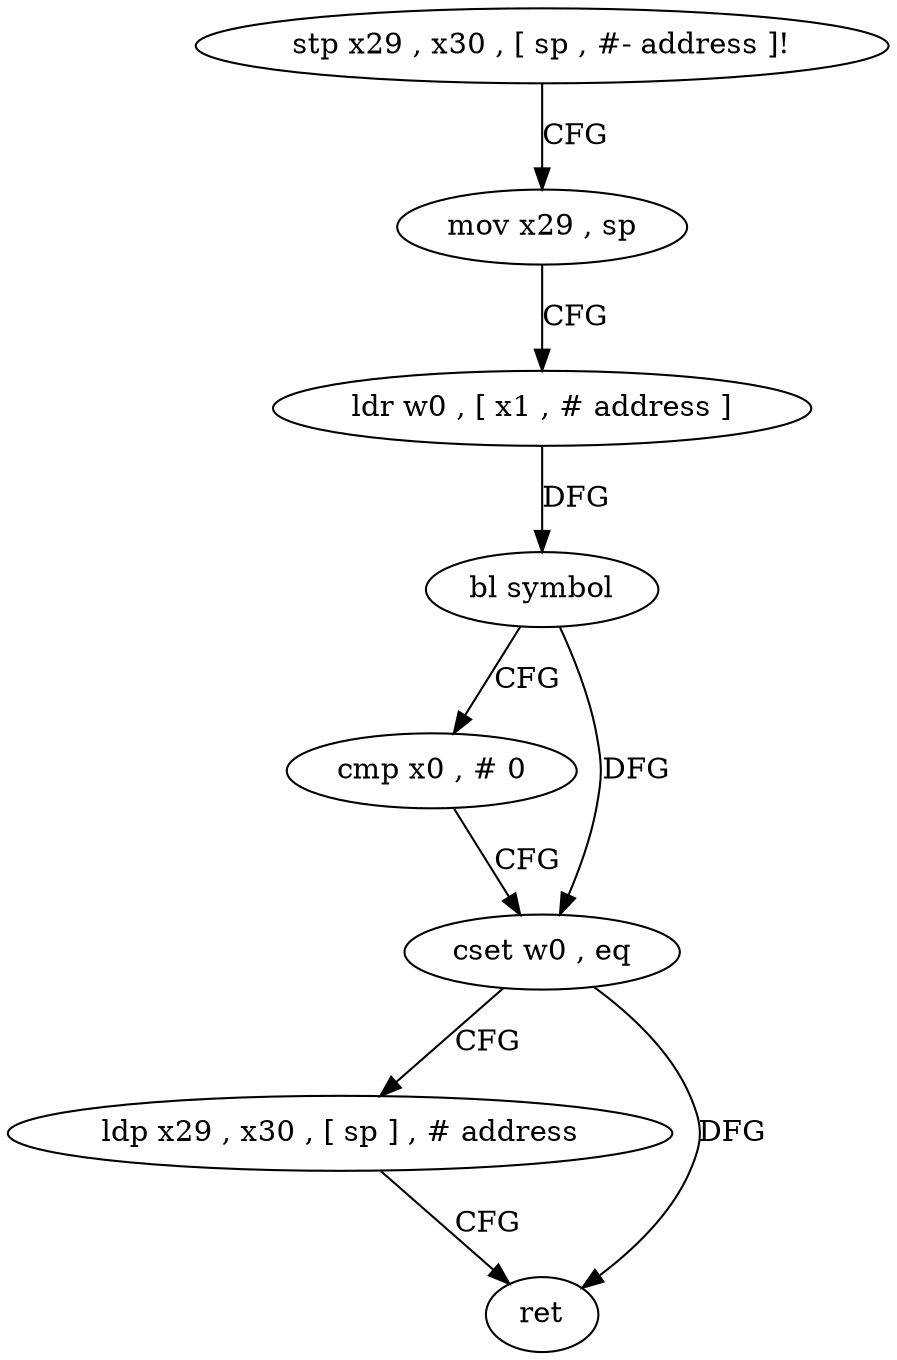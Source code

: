 digraph "func" {
"4215004" [label = "stp x29 , x30 , [ sp , #- address ]!" ]
"4215008" [label = "mov x29 , sp" ]
"4215012" [label = "ldr w0 , [ x1 , # address ]" ]
"4215016" [label = "bl symbol" ]
"4215020" [label = "cmp x0 , # 0" ]
"4215024" [label = "cset w0 , eq" ]
"4215028" [label = "ldp x29 , x30 , [ sp ] , # address" ]
"4215032" [label = "ret" ]
"4215004" -> "4215008" [ label = "CFG" ]
"4215008" -> "4215012" [ label = "CFG" ]
"4215012" -> "4215016" [ label = "DFG" ]
"4215016" -> "4215020" [ label = "CFG" ]
"4215016" -> "4215024" [ label = "DFG" ]
"4215020" -> "4215024" [ label = "CFG" ]
"4215024" -> "4215028" [ label = "CFG" ]
"4215024" -> "4215032" [ label = "DFG" ]
"4215028" -> "4215032" [ label = "CFG" ]
}
